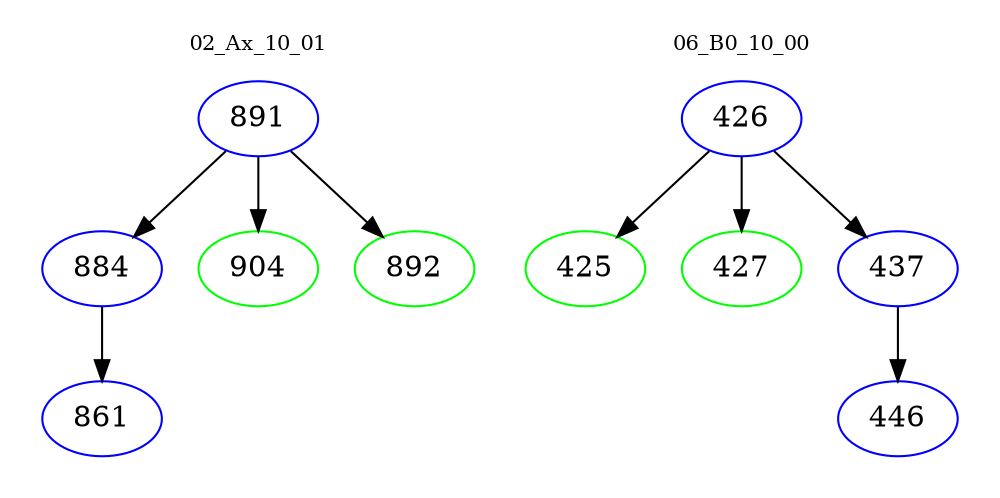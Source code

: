 digraph{
subgraph cluster_0 {
color = white
label = "02_Ax_10_01";
fontsize=10;
T0_891 [label="891", color="blue"]
T0_891 -> T0_884 [color="black"]
T0_884 [label="884", color="blue"]
T0_884 -> T0_861 [color="black"]
T0_861 [label="861", color="blue"]
T0_891 -> T0_904 [color="black"]
T0_904 [label="904", color="green"]
T0_891 -> T0_892 [color="black"]
T0_892 [label="892", color="green"]
}
subgraph cluster_1 {
color = white
label = "06_B0_10_00";
fontsize=10;
T1_426 [label="426", color="blue"]
T1_426 -> T1_425 [color="black"]
T1_425 [label="425", color="green"]
T1_426 -> T1_427 [color="black"]
T1_427 [label="427", color="green"]
T1_426 -> T1_437 [color="black"]
T1_437 [label="437", color="blue"]
T1_437 -> T1_446 [color="black"]
T1_446 [label="446", color="blue"]
}
}
